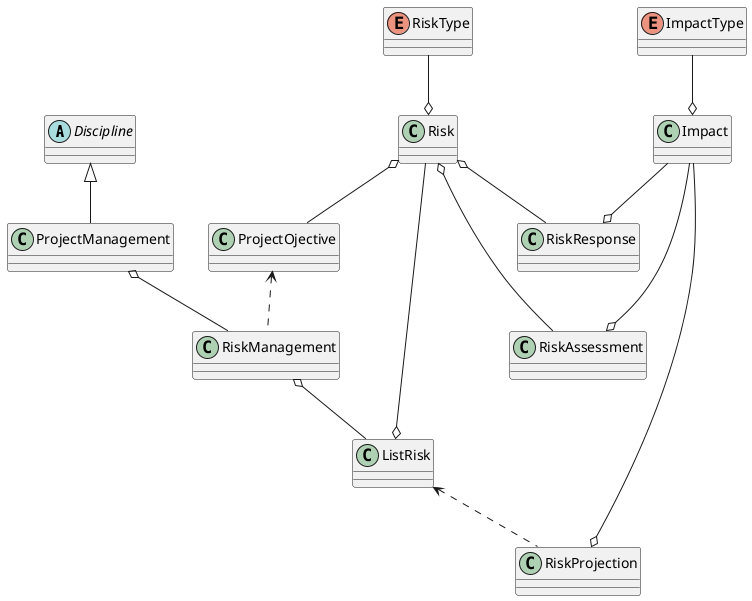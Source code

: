 @startuml

Abstract Class Discipline
Class ProjectManagement
Class RiskManagement
Class ProjectOjective
Class Risk
Enum RiskType
Class Impact
Enum ImpactType
Class ListRisk
Class RiskProjection
Class RiskAssessment
Class RiskResponse

Discipline <|-- ProjectManagement
ProjectManagement o-- RiskManagement  
ProjectOjective <.. RiskManagement 
ListRisk <.. RiskProjection  

RiskManagement o-- ListRisk
Risk o-- ProjectOjective
RiskType --o Risk
Risk o--- RiskAssessment
Risk o-- RiskResponse
Risk --o ListRisk
ImpactType --o Impact 
Impact --o RiskResponse
Impact ---o RiskAssessment
Impact --o RiskProjection

@enduml
